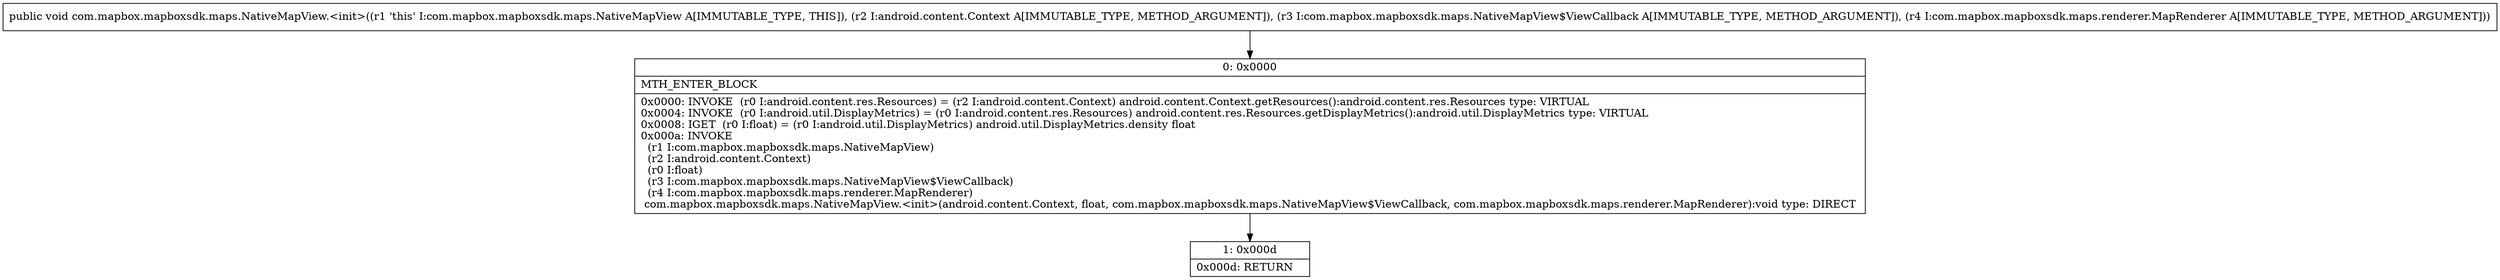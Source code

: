 digraph "CFG forcom.mapbox.mapboxsdk.maps.NativeMapView.\<init\>(Landroid\/content\/Context;Lcom\/mapbox\/mapboxsdk\/maps\/NativeMapView$ViewCallback;Lcom\/mapbox\/mapboxsdk\/maps\/renderer\/MapRenderer;)V" {
Node_0 [shape=record,label="{0\:\ 0x0000|MTH_ENTER_BLOCK\l|0x0000: INVOKE  (r0 I:android.content.res.Resources) = (r2 I:android.content.Context) android.content.Context.getResources():android.content.res.Resources type: VIRTUAL \l0x0004: INVOKE  (r0 I:android.util.DisplayMetrics) = (r0 I:android.content.res.Resources) android.content.res.Resources.getDisplayMetrics():android.util.DisplayMetrics type: VIRTUAL \l0x0008: IGET  (r0 I:float) = (r0 I:android.util.DisplayMetrics) android.util.DisplayMetrics.density float \l0x000a: INVOKE  \l  (r1 I:com.mapbox.mapboxsdk.maps.NativeMapView)\l  (r2 I:android.content.Context)\l  (r0 I:float)\l  (r3 I:com.mapbox.mapboxsdk.maps.NativeMapView$ViewCallback)\l  (r4 I:com.mapbox.mapboxsdk.maps.renderer.MapRenderer)\l com.mapbox.mapboxsdk.maps.NativeMapView.\<init\>(android.content.Context, float, com.mapbox.mapboxsdk.maps.NativeMapView$ViewCallback, com.mapbox.mapboxsdk.maps.renderer.MapRenderer):void type: DIRECT \l}"];
Node_1 [shape=record,label="{1\:\ 0x000d|0x000d: RETURN   \l}"];
MethodNode[shape=record,label="{public void com.mapbox.mapboxsdk.maps.NativeMapView.\<init\>((r1 'this' I:com.mapbox.mapboxsdk.maps.NativeMapView A[IMMUTABLE_TYPE, THIS]), (r2 I:android.content.Context A[IMMUTABLE_TYPE, METHOD_ARGUMENT]), (r3 I:com.mapbox.mapboxsdk.maps.NativeMapView$ViewCallback A[IMMUTABLE_TYPE, METHOD_ARGUMENT]), (r4 I:com.mapbox.mapboxsdk.maps.renderer.MapRenderer A[IMMUTABLE_TYPE, METHOD_ARGUMENT])) }"];
MethodNode -> Node_0;
Node_0 -> Node_1;
}

